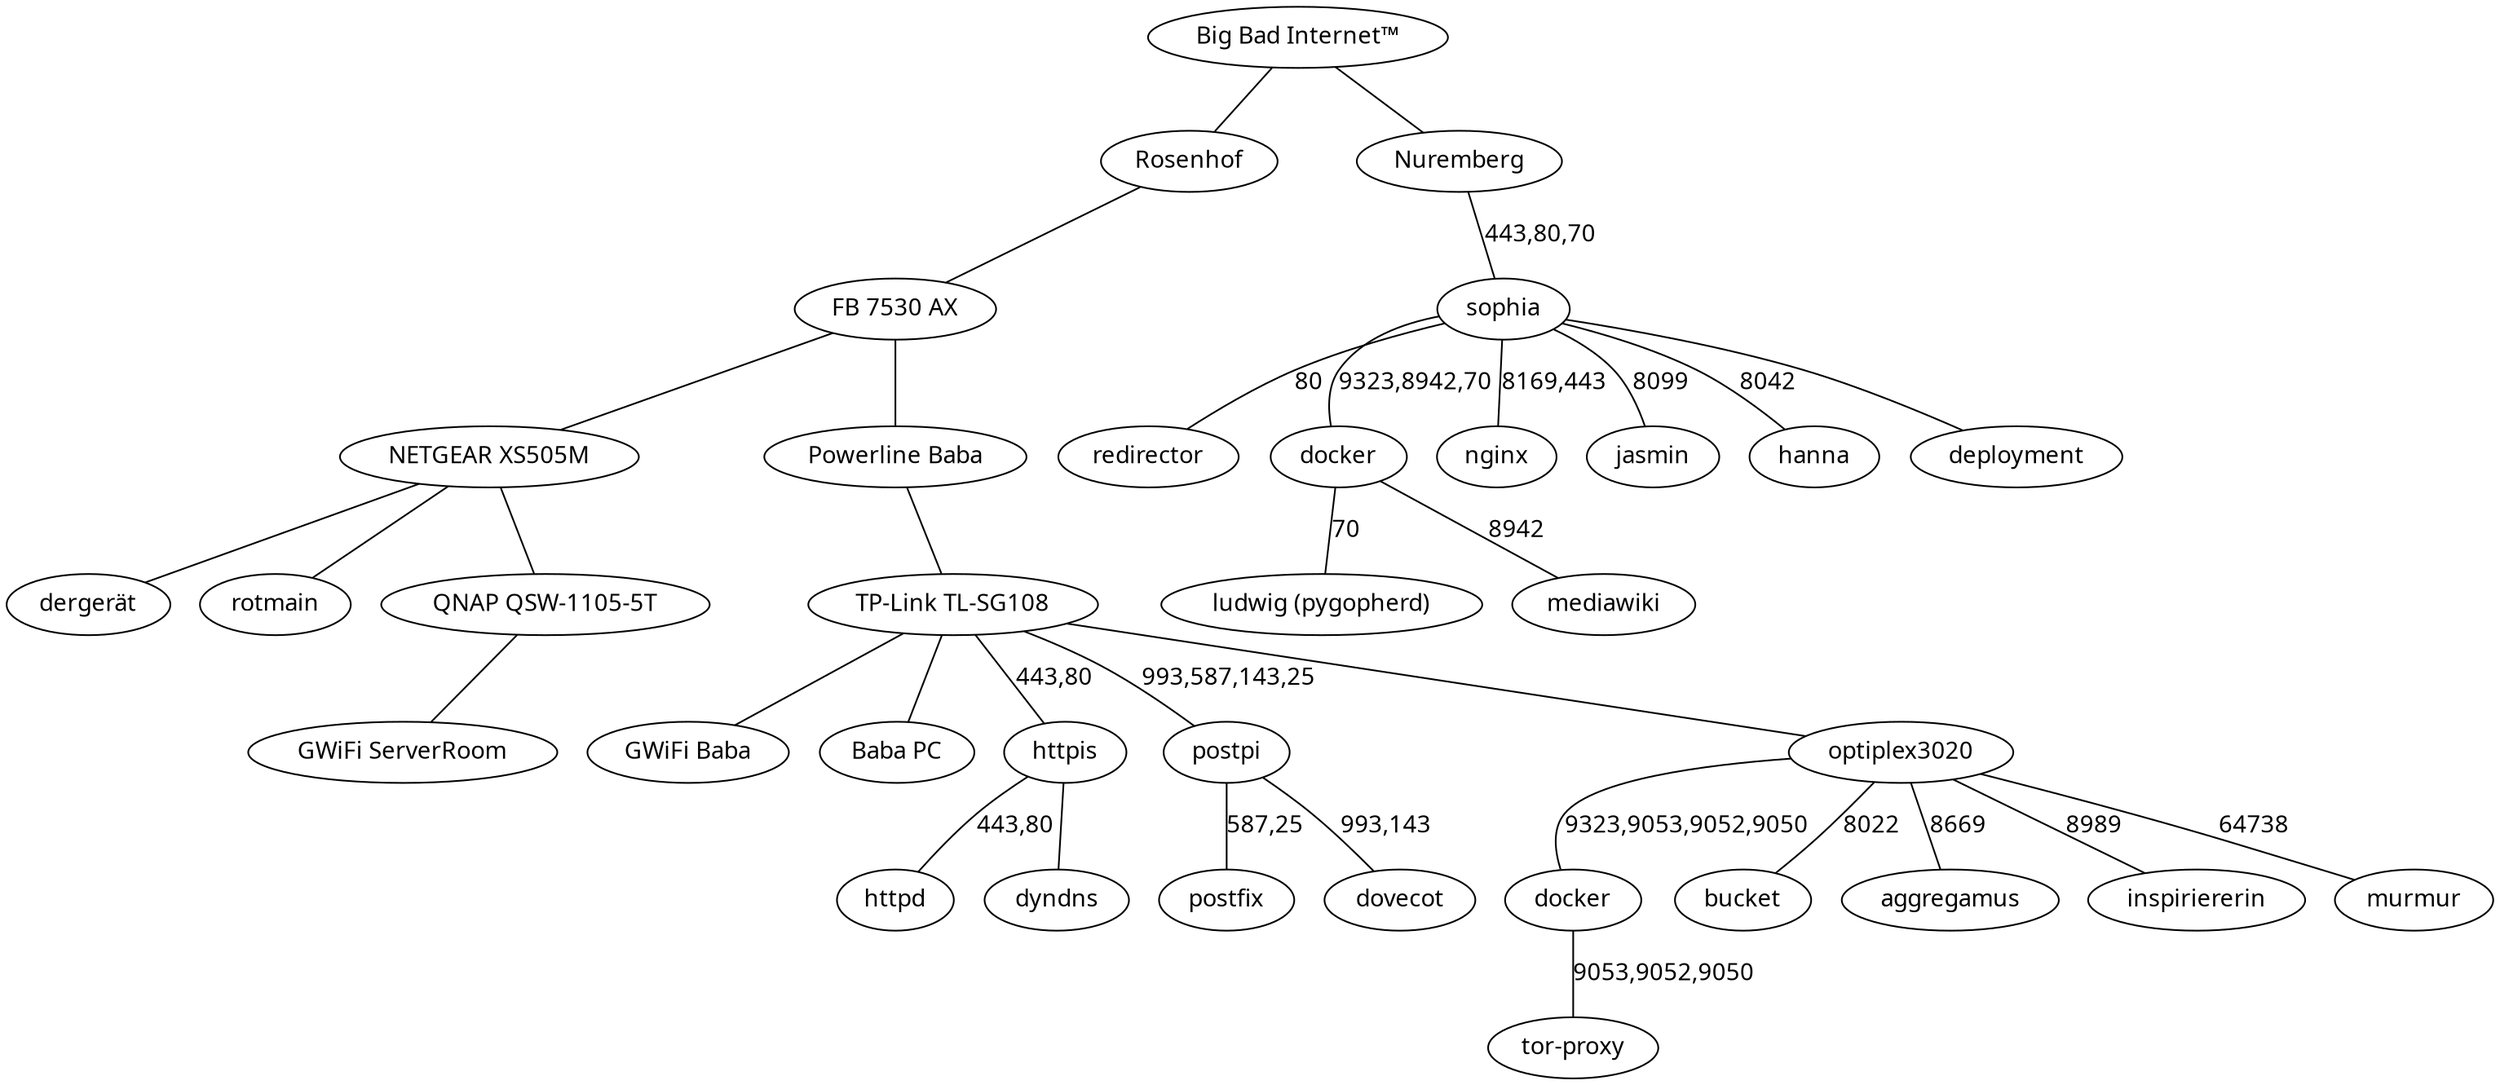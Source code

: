 graph {
  stylesheet="unifont.css"
  node [fontname = Unifont]
  edge [fontname = Unifont]

  "Big Bad Internet™" -- Rosenhof

  Rosenhof -- "FB 7530 AX"
  "FB 7530 AX" -- "NETGEAR XS505M"
  "NETGEAR XS505M" -- dergerät
  "NETGEAR XS505M" -- rotmain
  "NETGEAR XS505M" -- "QNAP QSW-1105-5T"
  "QNAP QSW-1105-5T" -- "GWiFi ServerRoom"
  "FB 7530 AX" -- "Powerline Baba"
  "Powerline Baba" -- "TP-Link TL-SG108"
  "TP-Link TL-SG108" -- "GWiFi Baba"
  "TP-Link TL-SG108" -- "Baba PC"

  "TP-Link TL-SG108" -- httpis [label="443,80"]
  httpis -- httpd [label="443,80"]
  httpis -- dyndns

  "TP-Link TL-SG108" -- postpi [label="993,587,143,25"]
  postpi -- postfix [label="587,25"]
  postpi -- dovecot [label="993,143"]

  "TP-Link TL-SG108" -- optiplex3020
  dockerop [label=docker]
  optiplex3020 -- dockerop [label="9323,9053,9052,9050"]
  dockerop -- "tor-proxy" [label="9053,9052,9050"]
  optiplex3020 -- bucket [label=8022]
  optiplex3020 -- aggregamus [label=8669]
  optiplex3020 -- inspiriererin [label=8989]
  optiplex3020 -- murmur [label=64738]

  "Big Bad Internet™" -- Nuremberg
  Nuremberg -- sophia [label="443,80,70"]
  redirectorkek [label=redirector]
  dockersophia [label=docker]
  sophia -- nginx [label="8169,443"]
  sophia -- dockersophia [label="9323,8942,70"]
  dockersophia -- "ludwig (pygopherd)" [label=70]
  dockersophia -- "mediawiki" [label=8942]
  sophia -- redirectorkek [label=80]
  sophia -- "jasmin" [label=8099]
  sophia -- "hanna" [label=8042]
  sophia -- deployment
}
